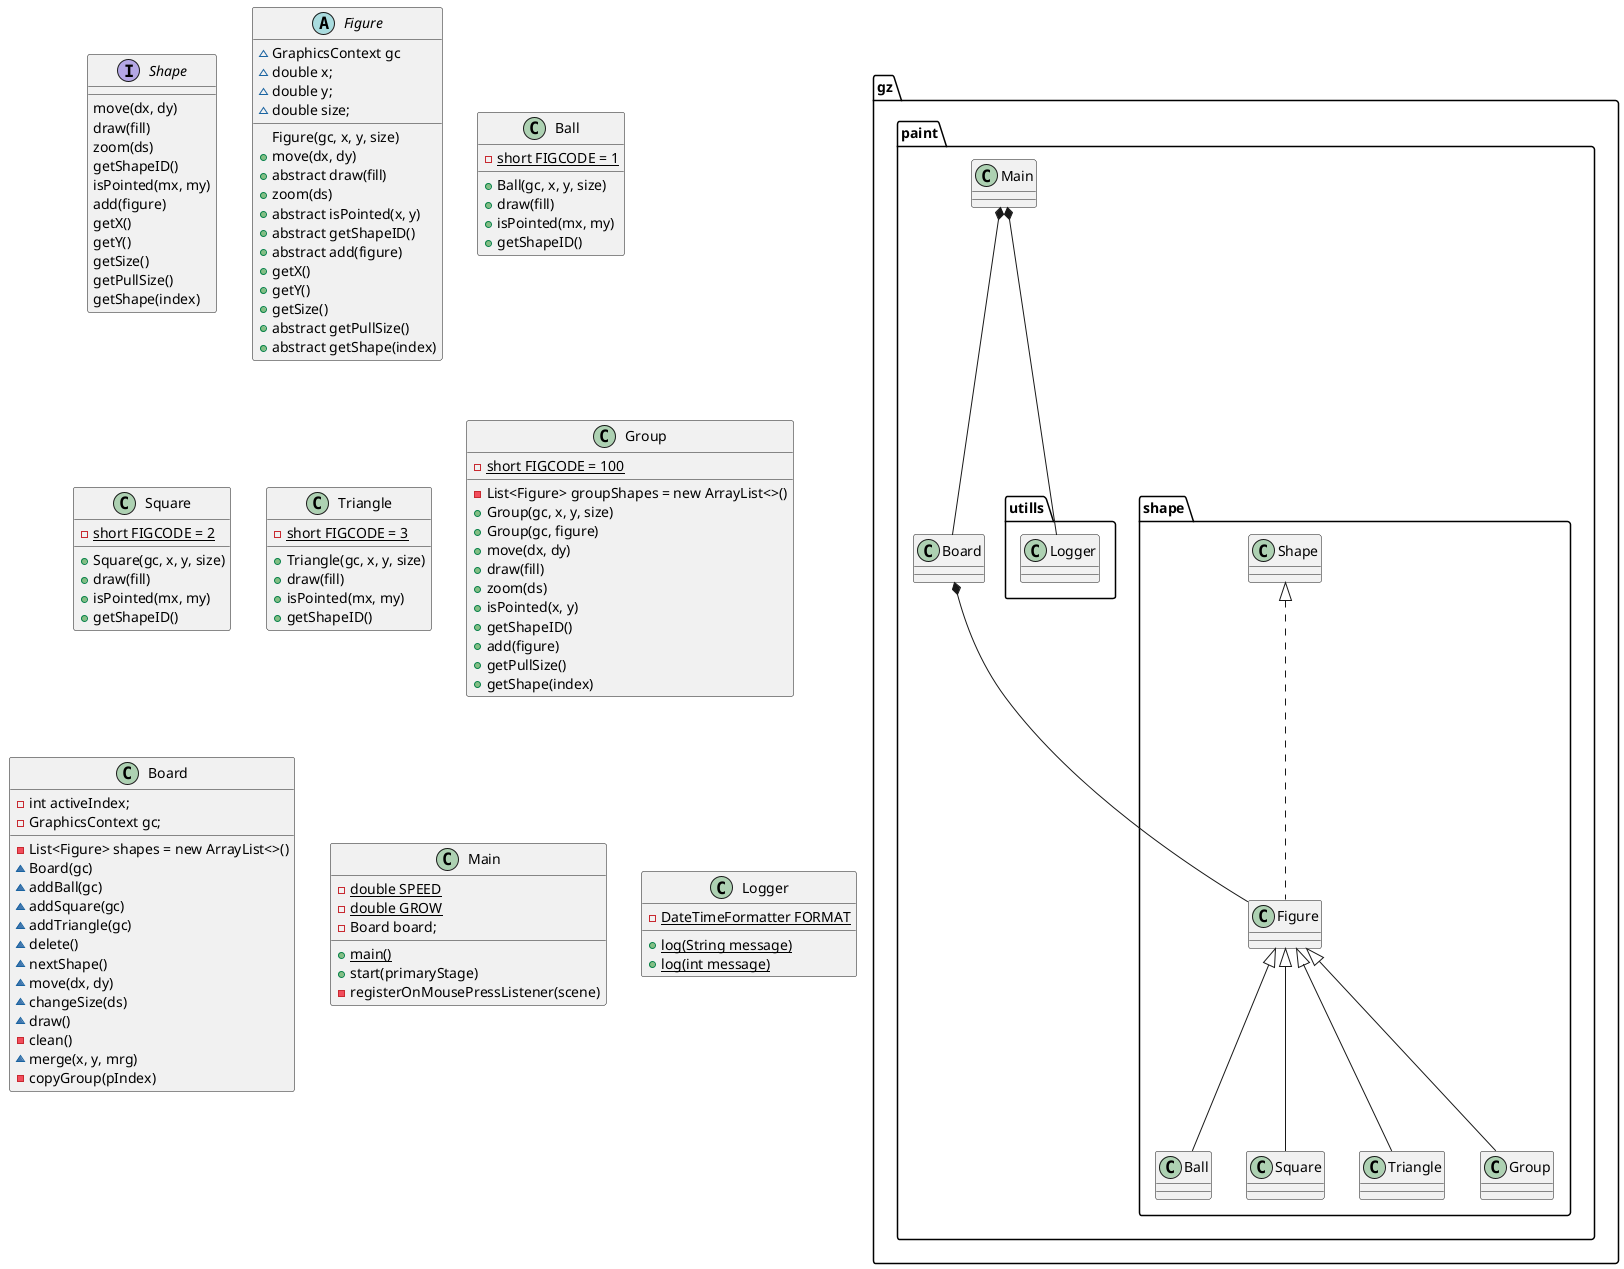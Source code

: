 @startuml

package "gz.paint" {
    Main *-- Board
    package "shape" {
        Board *-- Figure
        Shape <|.. Figure
        Figure <|-- Ball
        Figure <|-- Square
        Figure <|-- Triangle
        Figure <|-- Group
    }
    package "utills" {
        Main *-- Logger
    }
}

interface Shape {
    move(dx, dy)
    draw(fill)
    zoom(ds)
    getShapeID()
    isPointed(mx, my)
    add(figure)
    getX()
    getY()
    getSize()
    getPullSize()
    getShape(index)
}

abstract class Figure {
    ~ GraphicsContext gc
    ~ double x;
    ~ double y;
    ~ double size;
    Figure(gc, x, y, size)
    + move(dx, dy)
    + abstract draw(fill)
    + zoom(ds)
    + abstract isPointed(x, y)
    + abstract getShapeID()
    + abstract add(figure)
    + getX()
    + getY()
    + getSize()
    + abstract getPullSize()
    + abstract getShape(index)
}

class Ball {
    - {static} short FIGCODE = 1
    + Ball(gc, x, y, size)
    + draw(fill)
    + isPointed(mx, my)
    + getShapeID()
}

class Square {
    - {static} short FIGCODE = 2
    + Square(gc, x, y, size)
    + draw(fill)
    + isPointed(mx, my)
    + getShapeID()
}

class Triangle {
    - {static} short FIGCODE = 3
    + Triangle(gc, x, y, size)
    + draw(fill)
    + isPointed(mx, my)
    + getShapeID()
}

class Group {
    - {static} short FIGCODE = 100
    - List<Figure> groupShapes = new ArrayList<>()
    + Group(gc, x, y, size)
    + Group(gc, figure)
    + move(dx, dy)
    + draw(fill)
    + zoom(ds)
    + isPointed(x, y)
    + getShapeID()
    + add(figure)
    + getPullSize()
    + getShape(index)
}

class Board {
    - int activeIndex;
    - GraphicsContext gc;
    - List<Figure> shapes = new ArrayList<>()
    ~ Board(gc)
    ~ addBall(gc)
    ~ addSquare(gc)
    ~ addTriangle(gc)
    ~ delete()
    ~ nextShape()
    ~ move(dx, dy)
    ~ changeSize(ds)
    ~ draw()
    - clean()
    ~ merge(x, y, mrg)
    - copyGroup(pIndex)

}

class Main {
    - {static} double SPEED
    - {static} double GROW
    - Board board;
    + {static} main()
    + start(primaryStage)
    - registerOnMousePressListener(scene)
}

class Logger {
    - {static} DateTimeFormatter FORMAT
    + {static} log(String message)
    + {static} log(int message)

}

@enduml
